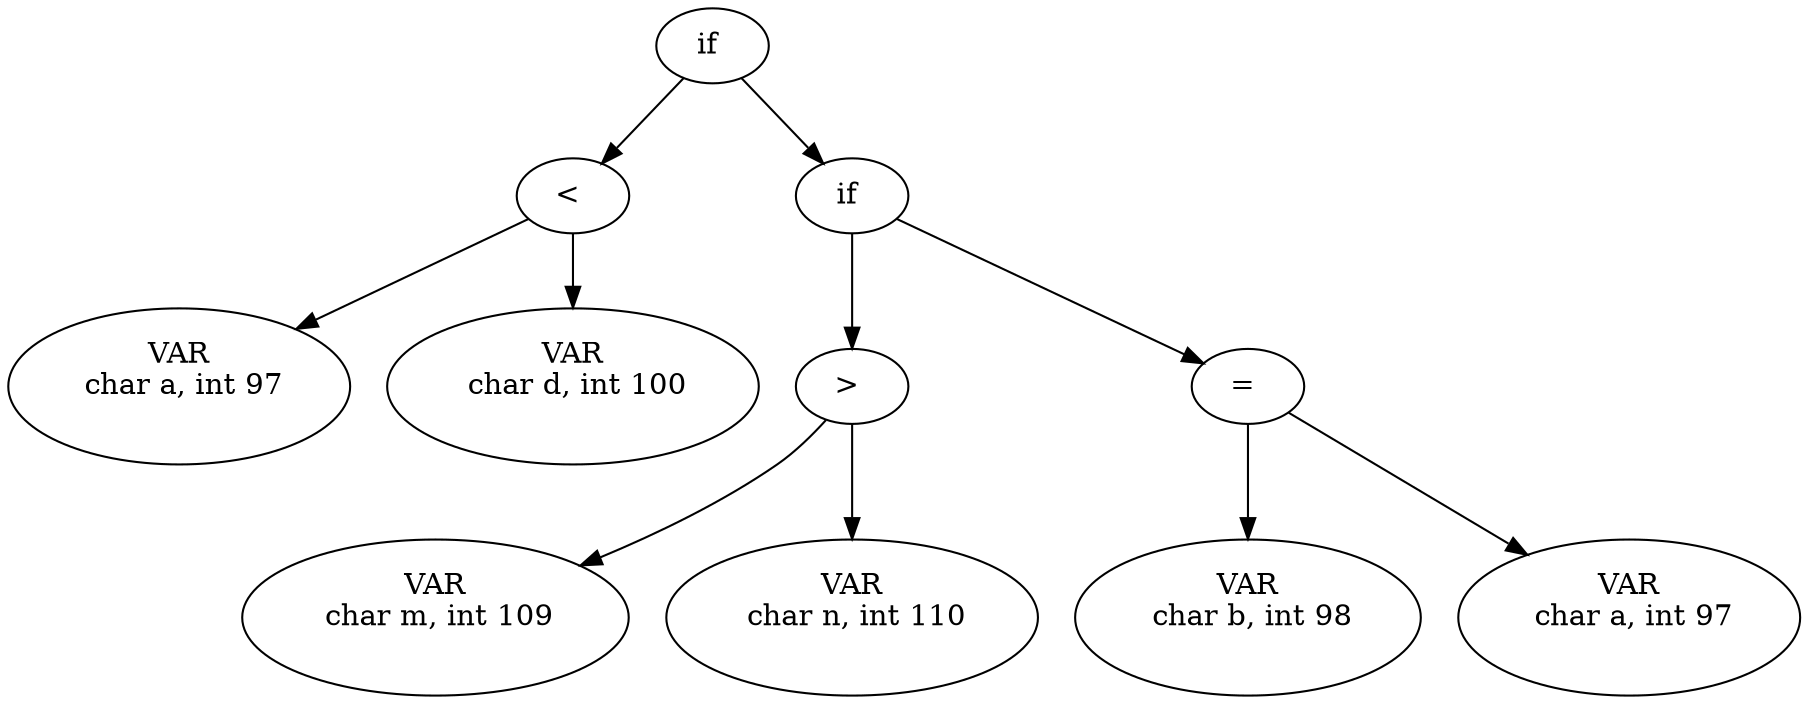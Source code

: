 digraph vk
{
	6417920->6417536
	6417536->6417440
	6417440 [label = "VAR\n char a, int 97\n "]
	6417536->6417488
	6417488 [label = "VAR\n char d, int 100\n "]
	6417536 [label = "< "]
	6417920->6417872
	6417872->6417680
	6417680->6417584
	6417584 [label = "VAR\n char m, int 109\n "]
	6417680->6417632
	6417632 [label = "VAR\n char n, int 110\n "]
	6417680 [label = "> "]
	6417872->6417824
	6417824->6417728
	6417728 [label = "VAR\n char b, int 98\n "]
	6417824->6417776
	6417776 [label = "VAR\n char a, int 97\n "]
	6417824 [label = "= "]
	6417872 [label = "if "]
	6417920 [label = "if "]
}
